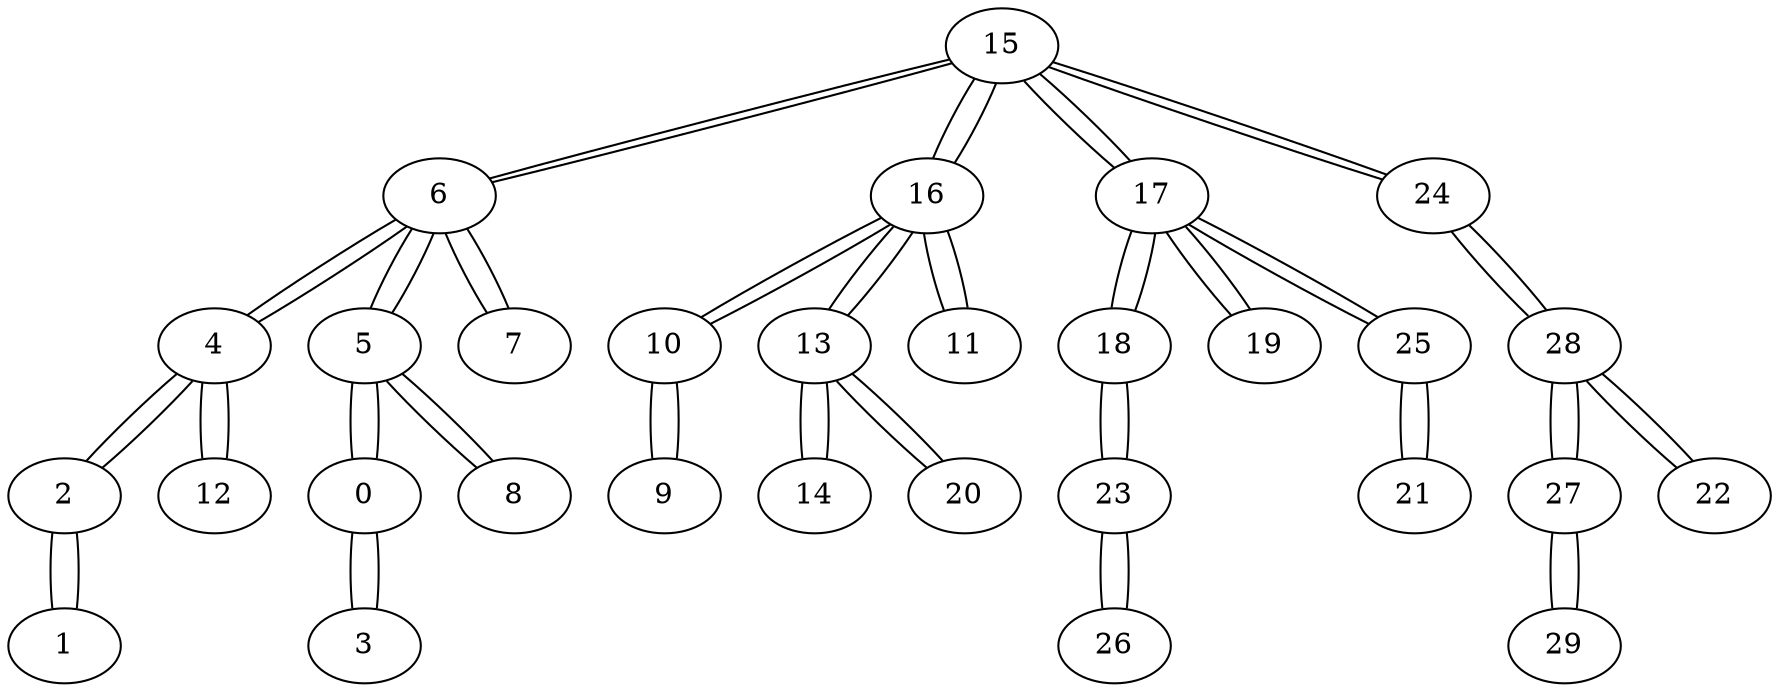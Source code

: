 graph {
15 -- 6
15 -- 16
15 -- 17
15 -- 24
6 -- 15
6 -- 4
6 -- 5
6 -- 7
16 -- 15
16 -- 10
16 -- 13
16 -- 11
17 -- 15
17 -- 18
17 -- 19
17 -- 25
24 -- 15
24 -- 28
4 -- 6
4 -- 2
4 -- 12
5 -- 6
5 -- 0
5 -- 8
7 -- 6
10 -- 16
10 -- 9
13 -- 16
13 -- 14
13 -- 20
11 -- 16
18 -- 17
18 -- 23
19 -- 17
25 -- 17
25 -- 21
28 -- 24
28 -- 27
28 -- 22
2 -- 4
2 -- 1
12 -- 4
0 -- 5
0 -- 3
8 -- 5
9 -- 10
14 -- 13
20 -- 13
23 -- 18
23 -- 26
21 -- 25
27 -- 28
27 -- 29
22 -- 28
1 -- 2
3 -- 0
26 -- 23
29 -- 27
}
